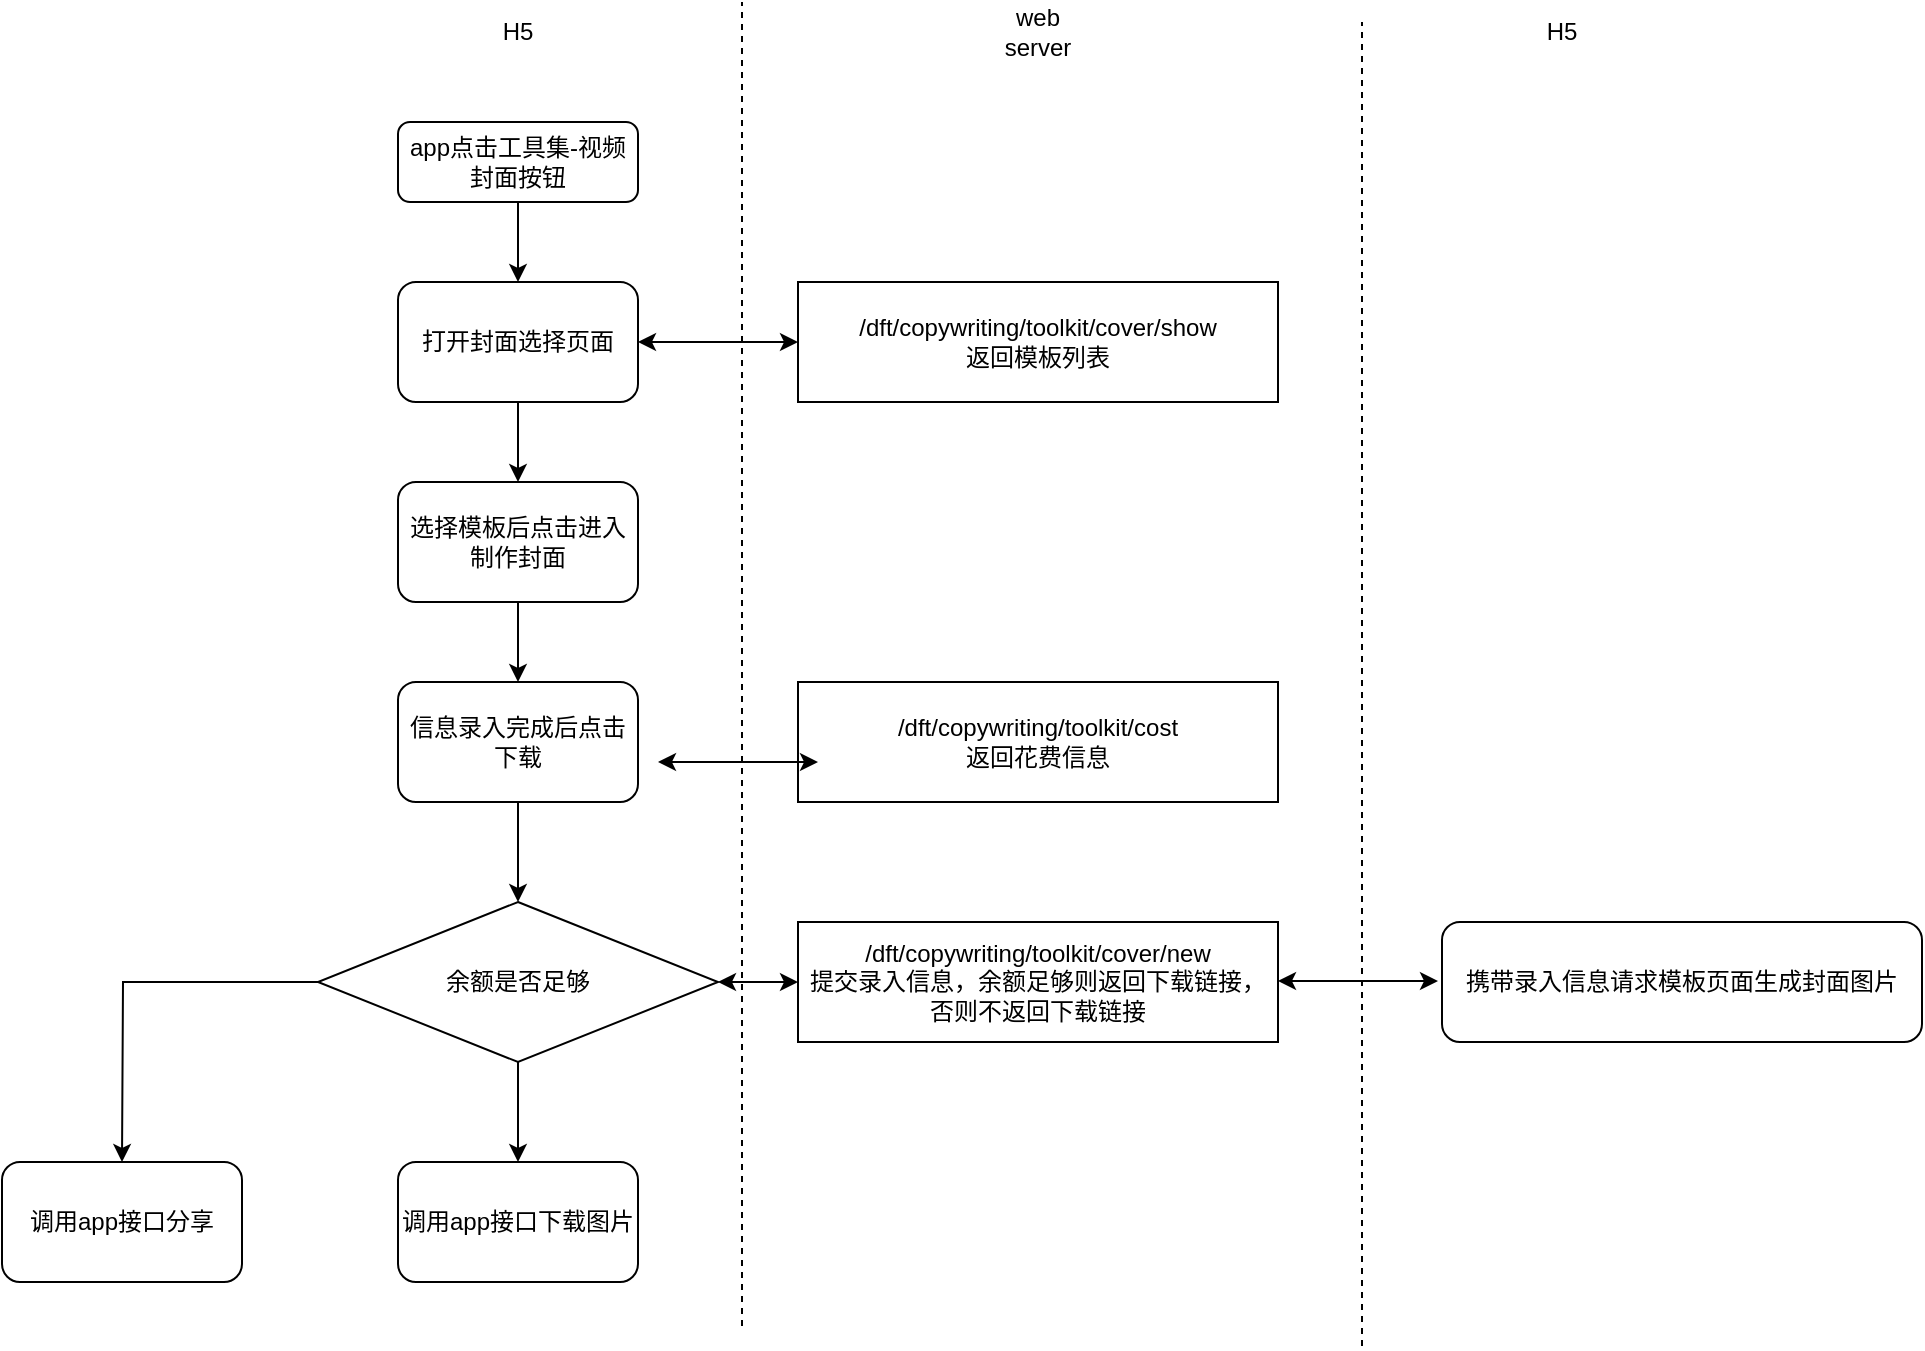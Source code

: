 <mxfile version="21.5.2" type="github">
  <diagram name="第 1 页" id="Jh4A0mndPF-xhm-IFWtj">
    <mxGraphModel dx="880" dy="452" grid="1" gridSize="10" guides="1" tooltips="1" connect="1" arrows="1" fold="1" page="1" pageScale="1" pageWidth="827" pageHeight="1169" math="0" shadow="0">
      <root>
        <mxCell id="0" />
        <mxCell id="1" parent="0" />
        <mxCell id="0lPCpgm9mp5h9ZisS27Q-2" style="edgeStyle=orthogonalEdgeStyle;rounded=0;orthogonalLoop=1;jettySize=auto;html=1;exitX=0.5;exitY=1;exitDx=0;exitDy=0;" edge="1" parent="1" source="0lPCpgm9mp5h9ZisS27Q-1">
          <mxGeometry relative="1" as="geometry">
            <mxPoint x="288" y="150" as="targetPoint" />
          </mxGeometry>
        </mxCell>
        <mxCell id="0lPCpgm9mp5h9ZisS27Q-1" value="app点击工具集-视频封面按钮" style="rounded=1;whiteSpace=wrap;html=1;" vertex="1" parent="1">
          <mxGeometry x="228" y="70" width="120" height="40" as="geometry" />
        </mxCell>
        <mxCell id="0lPCpgm9mp5h9ZisS27Q-7" style="edgeStyle=orthogonalEdgeStyle;rounded=0;orthogonalLoop=1;jettySize=auto;html=1;exitX=0.5;exitY=1;exitDx=0;exitDy=0;" edge="1" parent="1" source="0lPCpgm9mp5h9ZisS27Q-4">
          <mxGeometry relative="1" as="geometry">
            <mxPoint x="288" y="250" as="targetPoint" />
          </mxGeometry>
        </mxCell>
        <mxCell id="0lPCpgm9mp5h9ZisS27Q-4" value="打开封面选择页面" style="rounded=1;whiteSpace=wrap;html=1;" vertex="1" parent="1">
          <mxGeometry x="228" y="150" width="120" height="60" as="geometry" />
        </mxCell>
        <mxCell id="0lPCpgm9mp5h9ZisS27Q-5" value="" style="endArrow=classic;startArrow=classic;html=1;rounded=0;" edge="1" parent="1">
          <mxGeometry width="50" height="50" relative="1" as="geometry">
            <mxPoint x="348" y="180" as="sourcePoint" />
            <mxPoint x="428" y="180" as="targetPoint" />
          </mxGeometry>
        </mxCell>
        <mxCell id="0lPCpgm9mp5h9ZisS27Q-6" value="/dft/copywriting/toolkit/cover/show&lt;br&gt;返回模板列表" style="rounded=0;whiteSpace=wrap;html=1;" vertex="1" parent="1">
          <mxGeometry x="428" y="150" width="240" height="60" as="geometry" />
        </mxCell>
        <mxCell id="0lPCpgm9mp5h9ZisS27Q-9" style="edgeStyle=orthogonalEdgeStyle;rounded=0;orthogonalLoop=1;jettySize=auto;html=1;exitX=0.5;exitY=1;exitDx=0;exitDy=0;" edge="1" parent="1" source="0lPCpgm9mp5h9ZisS27Q-8">
          <mxGeometry relative="1" as="geometry">
            <mxPoint x="288" y="350" as="targetPoint" />
          </mxGeometry>
        </mxCell>
        <mxCell id="0lPCpgm9mp5h9ZisS27Q-8" value="选择模板后点击进入制作封面" style="rounded=1;whiteSpace=wrap;html=1;" vertex="1" parent="1">
          <mxGeometry x="228" y="250" width="120" height="60" as="geometry" />
        </mxCell>
        <mxCell id="0lPCpgm9mp5h9ZisS27Q-13" style="edgeStyle=orthogonalEdgeStyle;rounded=0;orthogonalLoop=1;jettySize=auto;html=1;exitX=0.5;exitY=1;exitDx=0;exitDy=0;" edge="1" parent="1" source="0lPCpgm9mp5h9ZisS27Q-10">
          <mxGeometry relative="1" as="geometry">
            <mxPoint x="288" y="460" as="targetPoint" />
          </mxGeometry>
        </mxCell>
        <mxCell id="0lPCpgm9mp5h9ZisS27Q-10" value="信息录入完成后点击下载" style="rounded=1;whiteSpace=wrap;html=1;" vertex="1" parent="1">
          <mxGeometry x="228" y="350" width="120" height="60" as="geometry" />
        </mxCell>
        <mxCell id="0lPCpgm9mp5h9ZisS27Q-11" value="" style="endArrow=classic;startArrow=classic;html=1;rounded=0;" edge="1" parent="1">
          <mxGeometry width="50" height="50" relative="1" as="geometry">
            <mxPoint x="668" y="499.5" as="sourcePoint" />
            <mxPoint x="748" y="499.5" as="targetPoint" />
          </mxGeometry>
        </mxCell>
        <mxCell id="0lPCpgm9mp5h9ZisS27Q-12" value="/dft/copywriting/toolkit/cost&lt;br&gt;返回花费信息" style="rounded=0;whiteSpace=wrap;html=1;" vertex="1" parent="1">
          <mxGeometry x="428" y="350" width="240" height="60" as="geometry" />
        </mxCell>
        <mxCell id="0lPCpgm9mp5h9ZisS27Q-22" style="edgeStyle=orthogonalEdgeStyle;rounded=0;orthogonalLoop=1;jettySize=auto;html=1;exitX=0.5;exitY=1;exitDx=0;exitDy=0;" edge="1" parent="1" source="0lPCpgm9mp5h9ZisS27Q-14">
          <mxGeometry relative="1" as="geometry">
            <mxPoint x="288" y="590" as="targetPoint" />
          </mxGeometry>
        </mxCell>
        <mxCell id="0lPCpgm9mp5h9ZisS27Q-24" style="edgeStyle=orthogonalEdgeStyle;rounded=0;orthogonalLoop=1;jettySize=auto;html=1;exitX=0;exitY=0.5;exitDx=0;exitDy=0;" edge="1" parent="1" source="0lPCpgm9mp5h9ZisS27Q-14">
          <mxGeometry relative="1" as="geometry">
            <mxPoint x="90" y="590" as="targetPoint" />
          </mxGeometry>
        </mxCell>
        <mxCell id="0lPCpgm9mp5h9ZisS27Q-14" value="余额是否足够" style="rhombus;whiteSpace=wrap;html=1;" vertex="1" parent="1">
          <mxGeometry x="188" y="460" width="200" height="80" as="geometry" />
        </mxCell>
        <mxCell id="0lPCpgm9mp5h9ZisS27Q-15" value="" style="endArrow=classic;startArrow=classic;html=1;rounded=0;entryX=0;entryY=0.5;entryDx=0;entryDy=0;" edge="1" parent="1" target="0lPCpgm9mp5h9ZisS27Q-16">
          <mxGeometry width="50" height="50" relative="1" as="geometry">
            <mxPoint x="388" y="500" as="sourcePoint" />
            <mxPoint x="420" y="500" as="targetPoint" />
          </mxGeometry>
        </mxCell>
        <mxCell id="0lPCpgm9mp5h9ZisS27Q-16" value="/dft/copywriting/toolkit/cover/new&lt;br&gt;提交录入信息，余额足够则返回下载链接，否则不返回下载链接" style="rounded=0;whiteSpace=wrap;html=1;" vertex="1" parent="1">
          <mxGeometry x="428" y="470" width="240" height="60" as="geometry" />
        </mxCell>
        <mxCell id="0lPCpgm9mp5h9ZisS27Q-20" value="" style="endArrow=classic;startArrow=classic;html=1;rounded=0;" edge="1" parent="1">
          <mxGeometry width="50" height="50" relative="1" as="geometry">
            <mxPoint x="358" y="390" as="sourcePoint" />
            <mxPoint x="438" y="390" as="targetPoint" />
          </mxGeometry>
        </mxCell>
        <mxCell id="0lPCpgm9mp5h9ZisS27Q-21" value="携带录入信息请求模板页面生成封面图片" style="rounded=1;whiteSpace=wrap;html=1;" vertex="1" parent="1">
          <mxGeometry x="750" y="470" width="240" height="60" as="geometry" />
        </mxCell>
        <mxCell id="0lPCpgm9mp5h9ZisS27Q-23" value="调用app接口下载图片" style="rounded=1;whiteSpace=wrap;html=1;" vertex="1" parent="1">
          <mxGeometry x="228" y="590" width="120" height="60" as="geometry" />
        </mxCell>
        <mxCell id="0lPCpgm9mp5h9ZisS27Q-25" value="调用app接口分享" style="rounded=1;whiteSpace=wrap;html=1;" vertex="1" parent="1">
          <mxGeometry x="30" y="590" width="120" height="60" as="geometry" />
        </mxCell>
        <mxCell id="0lPCpgm9mp5h9ZisS27Q-26" value="" style="endArrow=none;dashed=1;html=1;rounded=0;" edge="1" parent="1">
          <mxGeometry width="50" height="50" relative="1" as="geometry">
            <mxPoint x="400" y="672" as="sourcePoint" />
            <mxPoint x="400" y="10" as="targetPoint" />
          </mxGeometry>
        </mxCell>
        <mxCell id="0lPCpgm9mp5h9ZisS27Q-27" value="H5" style="text;html=1;strokeColor=none;fillColor=none;align=center;verticalAlign=middle;whiteSpace=wrap;rounded=0;" vertex="1" parent="1">
          <mxGeometry x="258" y="10" width="60" height="30" as="geometry" />
        </mxCell>
        <mxCell id="0lPCpgm9mp5h9ZisS27Q-28" value="web server" style="text;html=1;strokeColor=none;fillColor=none;align=center;verticalAlign=middle;whiteSpace=wrap;rounded=0;" vertex="1" parent="1">
          <mxGeometry x="518" y="10" width="60" height="30" as="geometry" />
        </mxCell>
        <mxCell id="0lPCpgm9mp5h9ZisS27Q-30" value="" style="endArrow=none;dashed=1;html=1;rounded=0;" edge="1" parent="1">
          <mxGeometry width="50" height="50" relative="1" as="geometry">
            <mxPoint x="710" y="682" as="sourcePoint" />
            <mxPoint x="710" y="20" as="targetPoint" />
          </mxGeometry>
        </mxCell>
        <mxCell id="0lPCpgm9mp5h9ZisS27Q-31" value="H5" style="text;html=1;strokeColor=none;fillColor=none;align=center;verticalAlign=middle;whiteSpace=wrap;rounded=0;" vertex="1" parent="1">
          <mxGeometry x="780" y="10" width="60" height="30" as="geometry" />
        </mxCell>
      </root>
    </mxGraphModel>
  </diagram>
</mxfile>
